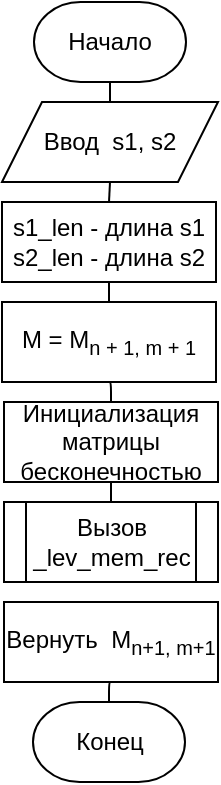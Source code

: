 <mxfile version="15.2.9" type="device" pages="2"><diagram id="8OA7T99t9Owoq6X-d8wn" name="main"><mxGraphModel dx="932" dy="498" grid="1" gridSize="10" guides="1" tooltips="1" connect="1" arrows="1" fold="1" page="1" pageScale="1" pageWidth="827" pageHeight="1169" background="none" math="0" shadow="0"><root><mxCell id="0"/><mxCell id="1" parent="0"/><mxCell id="6Yaogs8_s5d1QfhzSN12-4" style="edgeStyle=orthogonalEdgeStyle;orthogonalLoop=1;jettySize=auto;html=1;exitX=0.5;exitY=1;exitDx=0;exitDy=0;exitPerimeter=0;entryX=0.5;entryY=0;entryDx=0;entryDy=0;endArrow=none;endFill=0;" edge="1" parent="1" source="6Yaogs8_s5d1QfhzSN12-1" target="6Yaogs8_s5d1QfhzSN12-3"><mxGeometry relative="1" as="geometry"/></mxCell><mxCell id="6Yaogs8_s5d1QfhzSN12-1" value="Начало" style="strokeWidth=1;html=1;shape=mxgraph.flowchart.terminator;whiteSpace=wrap;" vertex="1" parent="1"><mxGeometry x="364" y="20" width="76" height="40" as="geometry"/></mxCell><mxCell id="6Yaogs8_s5d1QfhzSN12-6" style="edgeStyle=orthogonalEdgeStyle;orthogonalLoop=1;jettySize=auto;html=1;exitX=0.5;exitY=1;exitDx=0;exitDy=0;entryX=0.5;entryY=0;entryDx=0;entryDy=0;endArrow=none;endFill=0;" edge="1" parent="1" source="6Yaogs8_s5d1QfhzSN12-3" target="6Yaogs8_s5d1QfhzSN12-5"><mxGeometry relative="1" as="geometry"/></mxCell><mxCell id="6Yaogs8_s5d1QfhzSN12-3" value="Ввод &amp;nbsp;s1, s2" style="shape=parallelogram;perimeter=parallelogramPerimeter;whiteSpace=wrap;html=1;fixedSize=1;strokeWidth=1;" vertex="1" parent="1"><mxGeometry x="348" y="70" width="108" height="40" as="geometry"/></mxCell><mxCell id="6Yaogs8_s5d1QfhzSN12-9" style="edgeStyle=orthogonalEdgeStyle;orthogonalLoop=1;jettySize=auto;html=1;exitX=0.5;exitY=1;exitDx=0;exitDy=0;entryX=0.5;entryY=0;entryDx=0;entryDy=0;endArrow=none;endFill=0;" edge="1" parent="1" source="6Yaogs8_s5d1QfhzSN12-5" target="6Yaogs8_s5d1QfhzSN12-8"><mxGeometry relative="1" as="geometry"/></mxCell><mxCell id="6Yaogs8_s5d1QfhzSN12-5" value="s1_len - длина s1&lt;br&gt;s2_len - длина s2" style="whiteSpace=wrap;html=1;strokeWidth=1;" vertex="1" parent="1"><mxGeometry x="348" y="120" width="107" height="40" as="geometry"/></mxCell><mxCell id="6Yaogs8_s5d1QfhzSN12-12" style="edgeStyle=orthogonalEdgeStyle;orthogonalLoop=1;jettySize=auto;html=1;exitX=0.5;exitY=1;exitDx=0;exitDy=0;entryX=0.5;entryY=0;entryDx=0;entryDy=0;endArrow=none;endFill=0;" edge="1" parent="1" source="6Yaogs8_s5d1QfhzSN12-8" target="6Yaogs8_s5d1QfhzSN12-11"><mxGeometry relative="1" as="geometry"/></mxCell><mxCell id="6Yaogs8_s5d1QfhzSN12-8" value="M = M&lt;sub&gt;n + 1, m + 1&lt;/sub&gt;" style="whiteSpace=wrap;html=1;strokeWidth=1;" vertex="1" parent="1"><mxGeometry x="348" y="170" width="107" height="40" as="geometry"/></mxCell><mxCell id="6Yaogs8_s5d1QfhzSN12-14" style="edgeStyle=orthogonalEdgeStyle;orthogonalLoop=1;jettySize=auto;html=1;exitX=0.5;exitY=1;exitDx=0;exitDy=0;entryX=0.5;entryY=0;entryDx=0;entryDy=0;endArrow=none;endFill=0;" edge="1" parent="1" source="6Yaogs8_s5d1QfhzSN12-11" target="6Yaogs8_s5d1QfhzSN12-13"><mxGeometry relative="1" as="geometry"/></mxCell><mxCell id="6Yaogs8_s5d1QfhzSN12-11" value="Инициализация матрицы бесконечностью" style="whiteSpace=wrap;html=1;strokeWidth=1;" vertex="1" parent="1"><mxGeometry x="349" y="220" width="107" height="40" as="geometry"/></mxCell><mxCell id="6Yaogs8_s5d1QfhzSN12-13" value="Вызов _lev_mem_rec" style="shape=process;whiteSpace=wrap;html=1;backgroundOutline=1;strokeWidth=1;" vertex="1" parent="1"><mxGeometry x="349" y="270" width="107" height="40" as="geometry"/></mxCell><mxCell id="6Yaogs8_s5d1QfhzSN12-20" style="edgeStyle=orthogonalEdgeStyle;orthogonalLoop=1;jettySize=auto;html=1;exitX=0.5;exitY=1;exitDx=0;exitDy=0;entryX=0.5;entryY=0;entryDx=0;entryDy=0;entryPerimeter=0;endArrow=none;endFill=0;" edge="1" parent="1" source="6Yaogs8_s5d1QfhzSN12-17" target="6Yaogs8_s5d1QfhzSN12-19"><mxGeometry relative="1" as="geometry"/></mxCell><mxCell id="6Yaogs8_s5d1QfhzSN12-17" value="Вернуть &amp;nbsp;M&lt;sub&gt;n+1, m+1&lt;/sub&gt;" style="whiteSpace=wrap;html=1;strokeWidth=1;" vertex="1" parent="1"><mxGeometry x="349" y="320" width="107" height="40" as="geometry"/></mxCell><mxCell id="6Yaogs8_s5d1QfhzSN12-19" value="Конец" style="strokeWidth=1;html=1;shape=mxgraph.flowchart.terminator;whiteSpace=wrap;" vertex="1" parent="1"><mxGeometry x="363.5" y="370" width="76" height="40" as="geometry"/></mxCell></root></mxGraphModel></diagram><diagram id="22vUtfNqllt4aqhh5AVi" name="aux"><mxGraphModel dx="932" dy="498" grid="1" gridSize="10" guides="1" tooltips="1" connect="1" arrows="1" fold="1" page="1" pageScale="1" pageWidth="827" pageHeight="1169" math="0" shadow="0"><root><mxCell id="ixJH55eiaHw2PKBEiqVI-0"/><mxCell id="ixJH55eiaHw2PKBEiqVI-1" parent="ixJH55eiaHw2PKBEiqVI-0"/><mxCell id="4c4LVHN3k5xg7ohsS355-0" style="edgeStyle=orthogonalEdgeStyle;orthogonalLoop=1;jettySize=auto;html=1;exitX=0.5;exitY=1;exitDx=0;exitDy=0;exitPerimeter=0;entryX=0.5;entryY=0;entryDx=0;entryDy=0;endArrow=none;endFill=0;" edge="1" parent="ixJH55eiaHw2PKBEiqVI-1" source="4c4LVHN3k5xg7ohsS355-1"><mxGeometry relative="1" as="geometry"><mxPoint x="402" y="70" as="targetPoint"/></mxGeometry></mxCell><mxCell id="4c4LVHN3k5xg7ohsS355-1" value="Начало" style="strokeWidth=1;html=1;shape=mxgraph.flowchart.terminator;whiteSpace=wrap;" vertex="1" parent="ixJH55eiaHw2PKBEiqVI-1"><mxGeometry x="364" y="20" width="76" height="40" as="geometry"/></mxCell><mxCell id="4c4LVHN3k5xg7ohsS355-13" value="Конец" style="strokeWidth=1;html=1;shape=mxgraph.flowchart.terminator;whiteSpace=wrap;" vertex="1" parent="ixJH55eiaHw2PKBEiqVI-1"><mxGeometry x="417.75" y="680" width="76" height="40" as="geometry"/></mxCell><mxCell id="4c4LVHN3k5xg7ohsS355-18" style="edgeStyle=orthogonalEdgeStyle;rounded=0;orthogonalLoop=1;jettySize=auto;html=1;exitX=1;exitY=0.5;exitDx=0;exitDy=0;entryX=0;entryY=0.5;entryDx=0;entryDy=0;endArrow=none;endFill=0;" edge="1" parent="ixJH55eiaHw2PKBEiqVI-1" source="4c4LVHN3k5xg7ohsS355-14" target="4c4LVHN3k5xg7ohsS355-17"><mxGeometry relative="1" as="geometry"/></mxCell><mxCell id="4c4LVHN3k5xg7ohsS355-21" value="" style="edgeStyle=orthogonalEdgeStyle;rounded=0;orthogonalLoop=1;jettySize=auto;html=1;endArrow=none;endFill=0;" edge="1" parent="ixJH55eiaHw2PKBEiqVI-1" source="4c4LVHN3k5xg7ohsS355-14" target="4c4LVHN3k5xg7ohsS355-20"><mxGeometry relative="1" as="geometry"/></mxCell><mxCell id="4c4LVHN3k5xg7ohsS355-14" value="M&lt;sub&gt;i, j &lt;/sub&gt;!=&amp;nbsp;беск." style="rhombus;whiteSpace=wrap;html=1;strokeWidth=1;" vertex="1" parent="ixJH55eiaHw2PKBEiqVI-1"><mxGeometry x="351.25" y="70" width="101.5" height="60" as="geometry"/></mxCell><mxCell id="4c4LVHN3k5xg7ohsS355-17" value="Вернуть &amp;nbsp;M&lt;font size=&quot;1&quot;&gt;&lt;sub&gt;i,j&lt;/sub&gt;&lt;/font&gt;" style="whiteSpace=wrap;html=1;strokeWidth=1;" vertex="1" parent="ixJH55eiaHw2PKBEiqVI-1"><mxGeometry x="470" y="80" width="107" height="40" as="geometry"/></mxCell><mxCell id="4c4LVHN3k5xg7ohsS355-19" value="Да" style="text;html=1;strokeColor=none;fillColor=none;align=center;verticalAlign=middle;whiteSpace=wrap;rounded=0;" vertex="1" parent="ixJH55eiaHw2PKBEiqVI-1"><mxGeometry x="430" y="70" width="40" height="20" as="geometry"/></mxCell><mxCell id="4c4LVHN3k5xg7ohsS355-23" style="edgeStyle=orthogonalEdgeStyle;rounded=0;orthogonalLoop=1;jettySize=auto;html=1;exitX=1;exitY=0.5;exitDx=0;exitDy=0;entryX=0;entryY=0.5;entryDx=0;entryDy=0;endArrow=none;endFill=0;" edge="1" parent="ixJH55eiaHw2PKBEiqVI-1" source="4c4LVHN3k5xg7ohsS355-20" target="4c4LVHN3k5xg7ohsS355-22"><mxGeometry relative="1" as="geometry"/></mxCell><mxCell id="4c4LVHN3k5xg7ohsS355-35" style="edgeStyle=orthogonalEdgeStyle;rounded=0;orthogonalLoop=1;jettySize=auto;html=1;exitX=0.5;exitY=1;exitDx=0;exitDy=0;entryX=0.5;entryY=0;entryDx=0;entryDy=0;endArrow=none;endFill=0;" edge="1" parent="ixJH55eiaHw2PKBEiqVI-1" source="4c4LVHN3k5xg7ohsS355-20" target="4c4LVHN3k5xg7ohsS355-30"><mxGeometry relative="1" as="geometry"/></mxCell><mxCell id="4c4LVHN3k5xg7ohsS355-20" value="i = 0" style="rhombus;whiteSpace=wrap;html=1;strokeWidth=1;" vertex="1" parent="ixJH55eiaHw2PKBEiqVI-1"><mxGeometry x="351.25" y="140" width="101.5" height="60" as="geometry"/></mxCell><mxCell id="4c4LVHN3k5xg7ohsS355-28" value="" style="edgeStyle=orthogonalEdgeStyle;rounded=0;orthogonalLoop=1;jettySize=auto;html=1;endArrow=none;endFill=0;" edge="1" parent="ixJH55eiaHw2PKBEiqVI-1" source="4c4LVHN3k5xg7ohsS355-22" target="4c4LVHN3k5xg7ohsS355-27"><mxGeometry relative="1" as="geometry"/></mxCell><mxCell id="4c4LVHN3k5xg7ohsS355-22" value="M&lt;sub&gt;i,j&amp;nbsp;&lt;/sub&gt;= &amp;nbsp;j" style="whiteSpace=wrap;html=1;strokeWidth=1;" vertex="1" parent="ixJH55eiaHw2PKBEiqVI-1"><mxGeometry x="470" y="150" width="107" height="40" as="geometry"/></mxCell><mxCell id="4c4LVHN3k5xg7ohsS355-24" value="Да" style="text;html=1;strokeColor=none;fillColor=none;align=center;verticalAlign=middle;whiteSpace=wrap;rounded=0;" vertex="1" parent="ixJH55eiaHw2PKBEiqVI-1"><mxGeometry x="430" y="140" width="40" height="20" as="geometry"/></mxCell><mxCell id="4c4LVHN3k5xg7ohsS355-27" value="Вернуть M&lt;sub&gt;i,j&amp;nbsp;&lt;/sub&gt;" style="whiteSpace=wrap;html=1;strokeWidth=1;" vertex="1" parent="ixJH55eiaHw2PKBEiqVI-1"><mxGeometry x="470" y="200" width="107" height="40" as="geometry"/></mxCell><mxCell id="4c4LVHN3k5xg7ohsS355-29" style="edgeStyle=orthogonalEdgeStyle;rounded=0;orthogonalLoop=1;jettySize=auto;html=1;exitX=1;exitY=0.5;exitDx=0;exitDy=0;entryX=0;entryY=0.5;entryDx=0;entryDy=0;endArrow=none;endFill=0;" edge="1" parent="ixJH55eiaHw2PKBEiqVI-1" source="4c4LVHN3k5xg7ohsS355-30" target="4c4LVHN3k5xg7ohsS355-32"><mxGeometry relative="1" as="geometry"/></mxCell><mxCell id="4c4LVHN3k5xg7ohsS355-38" style="edgeStyle=orthogonalEdgeStyle;rounded=0;orthogonalLoop=1;jettySize=auto;html=1;exitX=0.5;exitY=1;exitDx=0;exitDy=0;entryX=0.5;entryY=0;entryDx=0;entryDy=0;endArrow=none;endFill=0;" edge="1" parent="ixJH55eiaHw2PKBEiqVI-1" source="4c4LVHN3k5xg7ohsS355-30" target="4c4LVHN3k5xg7ohsS355-37"><mxGeometry relative="1" as="geometry"/></mxCell><mxCell id="4c4LVHN3k5xg7ohsS355-30" value="i &amp;gt; 0 и j = 0" style="rhombus;whiteSpace=wrap;html=1;strokeWidth=1;" vertex="1" parent="ixJH55eiaHw2PKBEiqVI-1"><mxGeometry x="350.75" y="250" width="101.5" height="60" as="geometry"/></mxCell><mxCell id="4c4LVHN3k5xg7ohsS355-31" value="" style="edgeStyle=orthogonalEdgeStyle;rounded=0;orthogonalLoop=1;jettySize=auto;html=1;endArrow=none;endFill=0;" edge="1" parent="ixJH55eiaHw2PKBEiqVI-1" source="4c4LVHN3k5xg7ohsS355-32" target="4c4LVHN3k5xg7ohsS355-34"><mxGeometry relative="1" as="geometry"/></mxCell><mxCell id="4c4LVHN3k5xg7ohsS355-32" value="M&lt;sub&gt;i,j&amp;nbsp;&lt;/sub&gt;= &amp;nbsp;i" style="whiteSpace=wrap;html=1;strokeWidth=1;" vertex="1" parent="ixJH55eiaHw2PKBEiqVI-1"><mxGeometry x="467.75" y="260" width="107" height="40" as="geometry"/></mxCell><mxCell id="4c4LVHN3k5xg7ohsS355-33" value="Да" style="text;html=1;strokeColor=none;fillColor=none;align=center;verticalAlign=middle;whiteSpace=wrap;rounded=0;" vertex="1" parent="ixJH55eiaHw2PKBEiqVI-1"><mxGeometry x="427.75" y="250" width="40" height="20" as="geometry"/></mxCell><mxCell id="4c4LVHN3k5xg7ohsS355-34" value="Вернуть M&lt;sub&gt;i,j&amp;nbsp;&lt;/sub&gt;" style="whiteSpace=wrap;html=1;strokeWidth=1;" vertex="1" parent="ixJH55eiaHw2PKBEiqVI-1"><mxGeometry x="467.75" y="310" width="107" height="40" as="geometry"/></mxCell><mxCell id="4c4LVHN3k5xg7ohsS355-43" style="edgeStyle=orthogonalEdgeStyle;rounded=0;orthogonalLoop=1;jettySize=auto;html=1;exitX=0.5;exitY=1;exitDx=0;exitDy=0;entryX=0.5;entryY=0;entryDx=0;entryDy=0;endArrow=none;endFill=0;" edge="1" parent="ixJH55eiaHw2PKBEiqVI-1" source="4c4LVHN3k5xg7ohsS355-37" target="4c4LVHN3k5xg7ohsS355-42"><mxGeometry relative="1" as="geometry"/></mxCell><mxCell id="4c4LVHN3k5xg7ohsS355-37" value="eq = 1" style="whiteSpace=wrap;html=1;strokeWidth=1;" vertex="1" parent="ixJH55eiaHw2PKBEiqVI-1"><mxGeometry x="348.5" y="370" width="107" height="40" as="geometry"/></mxCell><mxCell id="4c4LVHN3k5xg7ohsS355-40" style="edgeStyle=orthogonalEdgeStyle;rounded=0;orthogonalLoop=1;jettySize=auto;html=1;exitX=0;exitY=0.5;exitDx=0;exitDy=0;exitPerimeter=0;entryX=1;entryY=0.5;entryDx=0;entryDy=0;entryPerimeter=0;endArrow=none;endFill=0;" edge="1" parent="ixJH55eiaHw2PKBEiqVI-1" source="4c4LVHN3k5xg7ohsS355-39" target="4c4LVHN3k5xg7ohsS355-1"><mxGeometry relative="1" as="geometry"/></mxCell><mxCell id="4c4LVHN3k5xg7ohsS355-39" value="" style="strokeWidth=1;html=1;shape=mxgraph.flowchart.annotation_2;align=left;labelPosition=right;pointerEvents=1;" vertex="1" parent="ixJH55eiaHw2PKBEiqVI-1"><mxGeometry x="620" y="15" width="40" height="50" as="geometry"/></mxCell><mxCell id="4c4LVHN3k5xg7ohsS355-41" value="Далее:l_c" style="text;html=1;strokeColor=none;fillColor=none;align=center;verticalAlign=middle;whiteSpace=wrap;rounded=0;" vertex="1" parent="ixJH55eiaHw2PKBEiqVI-1"><mxGeometry x="660" y="30" width="40" height="20" as="geometry"/></mxCell><mxCell id="4c4LVHN3k5xg7ohsS355-46" style="edgeStyle=orthogonalEdgeStyle;rounded=0;orthogonalLoop=1;jettySize=auto;html=1;exitX=1;exitY=0.5;exitDx=0;exitDy=0;entryX=0;entryY=0.5;entryDx=0;entryDy=0;endArrow=none;endFill=0;" edge="1" parent="ixJH55eiaHw2PKBEiqVI-1" source="4c4LVHN3k5xg7ohsS355-42" target="4c4LVHN3k5xg7ohsS355-45"><mxGeometry relative="1" as="geometry"/></mxCell><mxCell id="4c4LVHN3k5xg7ohsS355-48" style="edgeStyle=orthogonalEdgeStyle;rounded=0;orthogonalLoop=1;jettySize=auto;html=1;exitX=0.5;exitY=1;exitDx=0;exitDy=0;endArrow=none;endFill=0;" edge="1" parent="ixJH55eiaHw2PKBEiqVI-1" source="4c4LVHN3k5xg7ohsS355-42"><mxGeometry relative="1" as="geometry"><mxPoint x="399" y="520" as="targetPoint"/></mxGeometry></mxCell><mxCell id="4c4LVHN3k5xg7ohsS355-42" value="s1[i-1] = s2[j-1]" style="rhombus;whiteSpace=wrap;html=1;strokeWidth=1;" vertex="1" parent="ixJH55eiaHw2PKBEiqVI-1"><mxGeometry x="348.5" y="420" width="101.5" height="60" as="geometry"/></mxCell><mxCell id="4c4LVHN3k5xg7ohsS355-44" value="Да" style="text;html=1;strokeColor=none;fillColor=none;align=center;verticalAlign=middle;whiteSpace=wrap;rounded=0;" vertex="1" parent="ixJH55eiaHw2PKBEiqVI-1"><mxGeometry x="427.75" y="420" width="40" height="20" as="geometry"/></mxCell><mxCell id="4c4LVHN3k5xg7ohsS355-47" style="edgeStyle=orthogonalEdgeStyle;rounded=0;orthogonalLoop=1;jettySize=auto;html=1;exitX=0.5;exitY=1;exitDx=0;exitDy=0;endArrow=none;endFill=0;" edge="1" parent="ixJH55eiaHw2PKBEiqVI-1" source="4c4LVHN3k5xg7ohsS355-45"><mxGeometry relative="1" as="geometry"><mxPoint x="521" y="520" as="targetPoint"/></mxGeometry></mxCell><mxCell id="4c4LVHN3k5xg7ohsS355-45" value="eq = 0" style="whiteSpace=wrap;html=1;strokeWidth=1;" vertex="1" parent="ixJH55eiaHw2PKBEiqVI-1"><mxGeometry x="467.75" y="430" width="107" height="40" as="geometry"/></mxCell><mxCell id="4c4LVHN3k5xg7ohsS355-49" value="" style="endArrow=none;html=1;" edge="1" parent="ixJH55eiaHw2PKBEiqVI-1"><mxGeometry width="50" height="50" relative="1" as="geometry"><mxPoint x="400" y="520" as="sourcePoint"/><mxPoint x="520" y="520" as="targetPoint"/></mxGeometry></mxCell><mxCell id="4c4LVHN3k5xg7ohsS355-51" style="edgeStyle=orthogonalEdgeStyle;rounded=0;orthogonalLoop=1;jettySize=auto;html=1;exitX=0.5;exitY=0;exitDx=0;exitDy=0;endArrow=none;endFill=0;" edge="1" parent="ixJH55eiaHw2PKBEiqVI-1" source="4c4LVHN3k5xg7ohsS355-50"><mxGeometry relative="1" as="geometry"><mxPoint x="456" y="520" as="targetPoint"/></mxGeometry></mxCell><mxCell id="4c4LVHN3k5xg7ohsS355-53" style="edgeStyle=orthogonalEdgeStyle;rounded=0;orthogonalLoop=1;jettySize=auto;html=1;exitX=0.5;exitY=1;exitDx=0;exitDy=0;entryX=0.5;entryY=0;entryDx=0;entryDy=0;endArrow=none;endFill=0;" edge="1" parent="ixJH55eiaHw2PKBEiqVI-1" source="4c4LVHN3k5xg7ohsS355-50" target="4c4LVHN3k5xg7ohsS355-52"><mxGeometry relative="1" as="geometry"/></mxCell><mxCell id="4c4LVHN3k5xg7ohsS355-50" value="M&lt;sub&gt;i,j&lt;/sub&gt;=min(l_c(s1, s2, i, j-1) + 1, l_c(s1, s2, i - 1, j) + 1, l_c(s1, s2, i - 1, j - 1) + eq)" style="whiteSpace=wrap;html=1;strokeWidth=1;" vertex="1" parent="ixJH55eiaHw2PKBEiqVI-1"><mxGeometry x="370" y="555" width="171.5" height="60" as="geometry"/></mxCell><mxCell id="4c4LVHN3k5xg7ohsS355-54" style="edgeStyle=orthogonalEdgeStyle;rounded=0;orthogonalLoop=1;jettySize=auto;html=1;exitX=0.5;exitY=1;exitDx=0;exitDy=0;entryX=0.5;entryY=0;entryDx=0;entryDy=0;entryPerimeter=0;endArrow=none;endFill=0;" edge="1" parent="ixJH55eiaHw2PKBEiqVI-1" source="4c4LVHN3k5xg7ohsS355-52" target="4c4LVHN3k5xg7ohsS355-13"><mxGeometry relative="1" as="geometry"/></mxCell><mxCell id="4c4LVHN3k5xg7ohsS355-52" value="вернуть M&lt;sub&gt;i,j&lt;/sub&gt;" style="whiteSpace=wrap;html=1;strokeWidth=1;" vertex="1" parent="ixJH55eiaHw2PKBEiqVI-1"><mxGeometry x="402.25" y="630" width="107" height="40" as="geometry"/></mxCell></root></mxGraphModel></diagram></mxfile>